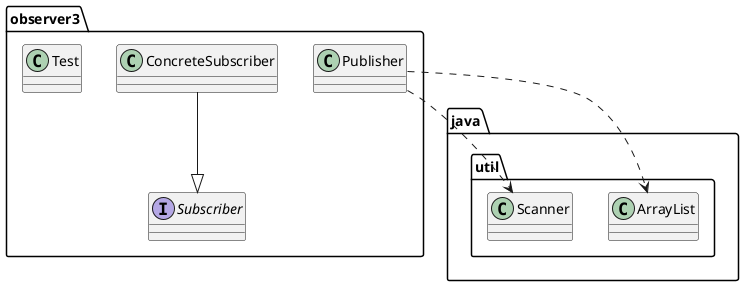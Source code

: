 @startuml
class java.util.ArrayList
class java.util.Scanner
class observer3.ConcreteSubscriber
class observer3.Publisher
class observer3.Test
interface observer3.Subscriber
observer3.ConcreteSubscriber --|> observer3.Subscriber
observer3.Publisher ..> java.util.ArrayList
observer3.Publisher ..> java.util.Scanner
@enduml